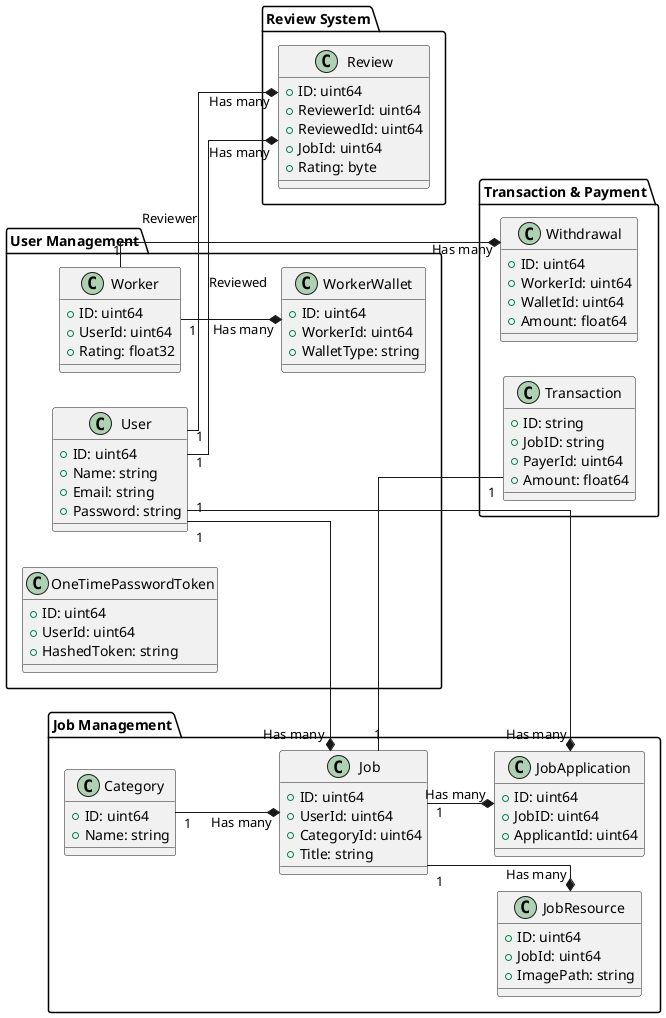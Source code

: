 @startuml
skinparam linetype ortho
left to right direction

package "User Management" {
    class User {
        +ID: uint64
        +Name: string
        +Email: string
        +Password: string
    }

    class Worker {
        +ID: uint64
        +UserId: uint64
        +Rating: float32
    }

    class WorkerWallet {
        +ID: uint64
        +WorkerId: uint64
        +WalletType: string
    }

    class OneTimePasswordToken {
        +ID: uint64
        +UserId: uint64
        +HashedToken: string
    }
}

package "Job Management" {
    class Job {
        +ID: uint64
        +UserId: uint64
        +CategoryId: uint64
        +Title: string
    }

    class Category {
        +ID: uint64
        +Name: string
    }

    class JobApplication {
        +ID: uint64
        +JobID: uint64
        +ApplicantId: uint64
    }

    class JobResource {
        +ID: uint64
        +JobId: uint64
        +ImagePath: string
    }
}

package "Transaction & Payment" {
    class Transaction {
        +ID: string
        +JobID: string
        +PayerId: uint64
        +Amount: float64
    }

    class Withdrawal {
        +ID: uint64
        +WorkerId: uint64
        +WalletId: uint64
        +Amount: float64
    }
}

package "Review System" {
    class Review {
        +ID: uint64
        +ReviewerId: uint64
        +ReviewedId: uint64
        +JobId: uint64
        +Rating: byte
    }
}

User "1" --* "Has many" Job
User "1" --* "Has many" JobApplication
User "1" --* "Has many" Review : "Reviewer"
User "1" --* "Has many" Review : "Reviewed"
Worker "1" --* "Has many" WorkerWallet
Category "1" --* "Has many" Job
Job "1" --* "Has many" JobResource
Job "1" --* "Has many" JobApplication
Job "1" -- "1" Transaction
Worker "1" --* "Has many" Withdrawal

@enduml
